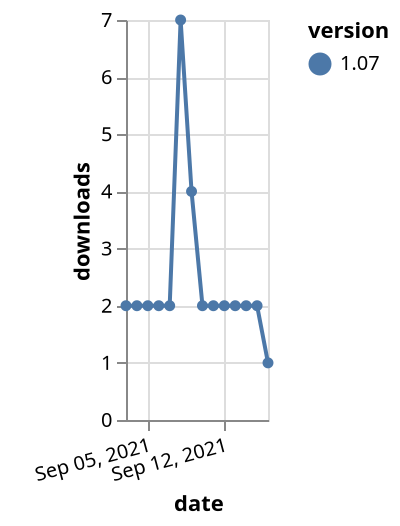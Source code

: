 {"$schema": "https://vega.github.io/schema/vega-lite/v5.json", "description": "A simple bar chart with embedded data.", "data": {"values": [{"date": "2021-09-03", "total": 4893, "delta": 2, "version": "1.07"}, {"date": "2021-09-04", "total": 4895, "delta": 2, "version": "1.07"}, {"date": "2021-09-05", "total": 4897, "delta": 2, "version": "1.07"}, {"date": "2021-09-06", "total": 4899, "delta": 2, "version": "1.07"}, {"date": "2021-09-07", "total": 4901, "delta": 2, "version": "1.07"}, {"date": "2021-09-08", "total": 4908, "delta": 7, "version": "1.07"}, {"date": "2021-09-09", "total": 4912, "delta": 4, "version": "1.07"}, {"date": "2021-09-10", "total": 4914, "delta": 2, "version": "1.07"}, {"date": "2021-09-11", "total": 4916, "delta": 2, "version": "1.07"}, {"date": "2021-09-12", "total": 4918, "delta": 2, "version": "1.07"}, {"date": "2021-09-13", "total": 4920, "delta": 2, "version": "1.07"}, {"date": "2021-09-14", "total": 4922, "delta": 2, "version": "1.07"}, {"date": "2021-09-15", "total": 4924, "delta": 2, "version": "1.07"}, {"date": "2021-09-16", "total": 4925, "delta": 1, "version": "1.07"}]}, "width": "container", "mark": {"type": "line", "point": {"filled": true}}, "encoding": {"x": {"field": "date", "type": "temporal", "timeUnit": "yearmonthdate", "title": "date", "axis": {"labelAngle": -15}}, "y": {"field": "delta", "type": "quantitative", "title": "downloads"}, "color": {"field": "version", "type": "nominal"}, "tooltip": {"field": "delta"}}}